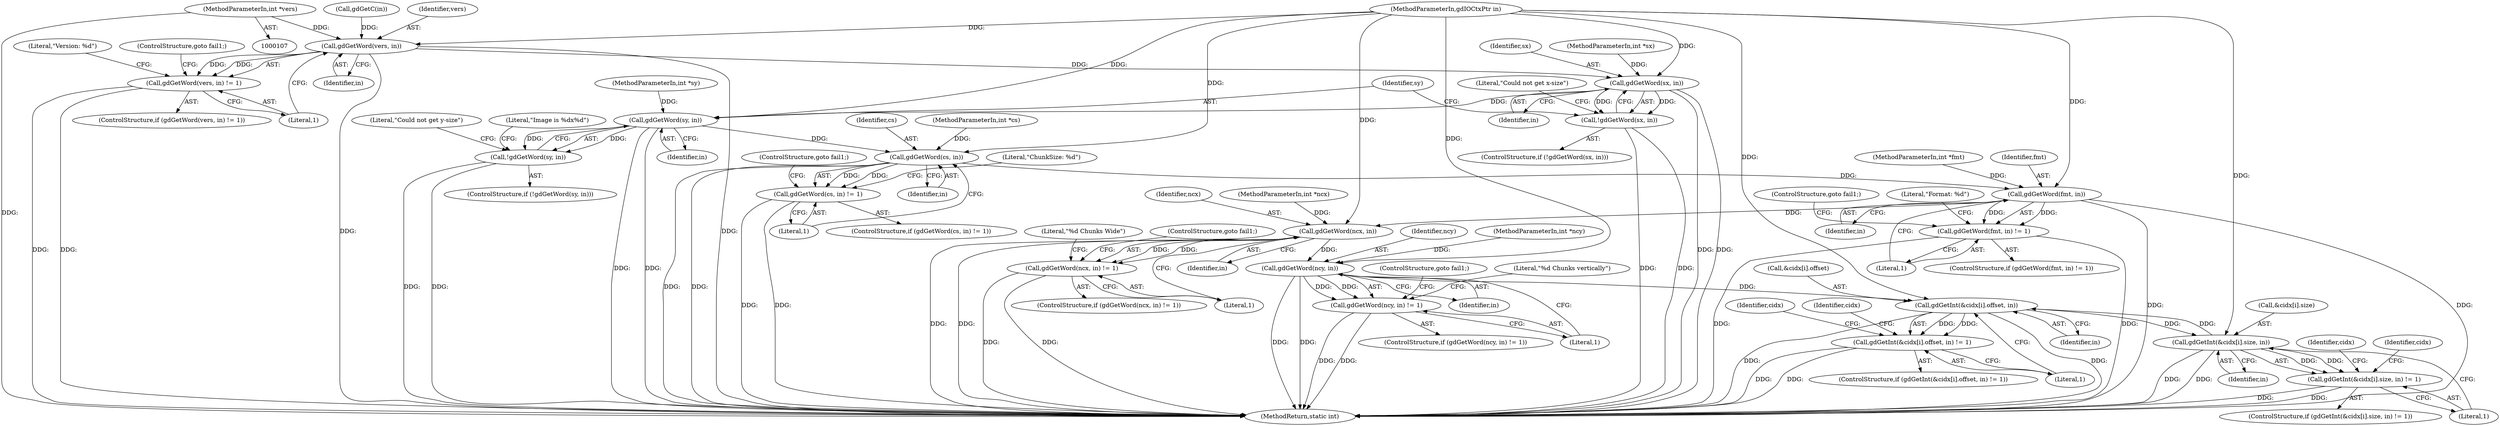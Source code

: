 digraph "0_php-src_7722455726bec8c53458a32851d2a87982cf0eac?w=1@pointer" {
"1000112" [label="(MethodParameterIn,int *vers)"];
"1000174" [label="(Call,gdGetWord(vers, in))"];
"1000173" [label="(Call,gdGetWord(vers, in) != 1)"];
"1000204" [label="(Call,gdGetWord(sx, in))"];
"1000203" [label="(Call,!gdGetWord(sx, in))"];
"1000214" [label="(Call,gdGetWord(sy, in))"];
"1000213" [label="(Call,!gdGetWord(sy, in))"];
"1000231" [label="(Call,gdGetWord(cs, in))"];
"1000230" [label="(Call,gdGetWord(cs, in) != 1)"];
"1000261" [label="(Call,gdGetWord(fmt, in))"];
"1000260" [label="(Call,gdGetWord(fmt, in) != 1)"];
"1000301" [label="(Call,gdGetWord(ncx, in))"];
"1000300" [label="(Call,gdGetWord(ncx, in) != 1)"];
"1000314" [label="(Call,gdGetWord(ncy, in))"];
"1000313" [label="(Call,gdGetWord(ncy, in) != 1)"];
"1000382" [label="(Call,gdGetInt(&cidx[i].offset, in))"];
"1000381" [label="(Call,gdGetInt(&cidx[i].offset, in) != 1)"];
"1000397" [label="(Call,gdGetInt(&cidx[i].size, in))"];
"1000396" [label="(Call,gdGetInt(&cidx[i].size, in) != 1)"];
"1000224" [label="(Literal,\"Image is %dx%d\")"];
"1000173" [label="(Call,gdGetWord(vers, in) != 1)"];
"1000204" [label="(Call,gdGetWord(sx, in))"];
"1000299" [label="(ControlStructure,if (gdGetWord(ncx, in) != 1))"];
"1000177" [label="(Literal,1)"];
"1000239" [label="(Literal,\"ChunkSize: %d\")"];
"1000114" [label="(MethodParameterIn,int *ncx)"];
"1000220" [label="(Literal,\"Could not get y-size\")"];
"1000313" [label="(Call,gdGetWord(ncy, in) != 1)"];
"1000389" [label="(Identifier,in)"];
"1000210" [label="(Literal,\"Could not get x-size\")"];
"1000309" [label="(Literal,\"%d Chunks Wide\")"];
"1000203" [label="(Call,!gdGetWord(sx, in))"];
"1000383" [label="(Call,&cidx[i].offset)"];
"1000264" [label="(Literal,1)"];
"1000390" [label="(Literal,1)"];
"1000314" [label="(Call,gdGetWord(ncy, in))"];
"1000115" [label="(MethodParameterIn,int *ncy)"];
"1000380" [label="(ControlStructure,if (gdGetInt(&cidx[i].offset, in) != 1))"];
"1000212" [label="(ControlStructure,if (!gdGetWord(sy, in)))"];
"1000381" [label="(Call,gdGetInt(&cidx[i].offset, in) != 1)"];
"1000182" [label="(Literal,\"Version: %d\")"];
"1000174" [label="(Call,gdGetWord(vers, in))"];
"1000230" [label="(Call,gdGetWord(cs, in) != 1)"];
"1000261" [label="(Call,gdGetWord(fmt, in))"];
"1000110" [label="(MethodParameterIn,int *sy)"];
"1000269" [label="(Literal,\"Format: %d\")"];
"1000266" [label="(ControlStructure,goto fail1;)"];
"1000315" [label="(Identifier,ncy)"];
"1000408" [label="(Identifier,cidx)"];
"1000234" [label="(Literal,1)"];
"1000214" [label="(Call,gdGetWord(sy, in))"];
"1000442" [label="(MethodReturn,static int)"];
"1000108" [label="(MethodParameterIn,gdIOCtxPtr in)"];
"1000395" [label="(ControlStructure,if (gdGetInt(&cidx[i].size, in) != 1))"];
"1000397" [label="(Call,gdGetInt(&cidx[i].size, in))"];
"1000415" [label="(Identifier,cidx)"];
"1000229" [label="(ControlStructure,if (gdGetWord(cs, in) != 1))"];
"1000205" [label="(Identifier,sx)"];
"1000259" [label="(ControlStructure,if (gdGetWord(fmt, in) != 1))"];
"1000236" [label="(ControlStructure,goto fail1;)"];
"1000302" [label="(Identifier,ncx)"];
"1000176" [label="(Identifier,in)"];
"1000213" [label="(Call,!gdGetWord(sy, in))"];
"1000233" [label="(Identifier,in)"];
"1000301" [label="(Call,gdGetWord(ncx, in))"];
"1000382" [label="(Call,gdGetInt(&cidx[i].offset, in))"];
"1000405" [label="(Literal,1)"];
"1000112" [label="(MethodParameterIn,int *vers)"];
"1000111" [label="(MethodParameterIn,int *cs)"];
"1000231" [label="(Call,gdGetWord(cs, in))"];
"1000139" [label="(Call,gdGetC(in))"];
"1000260" [label="(Call,gdGetWord(fmt, in) != 1)"];
"1000306" [label="(ControlStructure,goto fail1;)"];
"1000215" [label="(Identifier,sy)"];
"1000175" [label="(Identifier,vers)"];
"1000206" [label="(Identifier,in)"];
"1000319" [label="(ControlStructure,goto fail1;)"];
"1000113" [label="(MethodParameterIn,int *fmt)"];
"1000312" [label="(ControlStructure,if (gdGetWord(ncy, in) != 1))"];
"1000300" [label="(Call,gdGetWord(ncx, in) != 1)"];
"1000109" [label="(MethodParameterIn,int *sx)"];
"1000303" [label="(Identifier,in)"];
"1000232" [label="(Identifier,cs)"];
"1000304" [label="(Literal,1)"];
"1000396" [label="(Call,gdGetInt(&cidx[i].size, in) != 1)"];
"1000317" [label="(Literal,1)"];
"1000401" [label="(Identifier,cidx)"];
"1000398" [label="(Call,&cidx[i].size)"];
"1000172" [label="(ControlStructure,if (gdGetWord(vers, in) != 1))"];
"1000216" [label="(Identifier,in)"];
"1000393" [label="(Identifier,cidx)"];
"1000179" [label="(ControlStructure,goto fail1;)"];
"1000262" [label="(Identifier,fmt)"];
"1000202" [label="(ControlStructure,if (!gdGetWord(sx, in)))"];
"1000316" [label="(Identifier,in)"];
"1000322" [label="(Literal,\"%d Chunks vertically\")"];
"1000404" [label="(Identifier,in)"];
"1000263" [label="(Identifier,in)"];
"1000112" -> "1000107"  [label="AST: "];
"1000112" -> "1000442"  [label="DDG: "];
"1000112" -> "1000174"  [label="DDG: "];
"1000174" -> "1000173"  [label="AST: "];
"1000174" -> "1000176"  [label="CFG: "];
"1000175" -> "1000174"  [label="AST: "];
"1000176" -> "1000174"  [label="AST: "];
"1000177" -> "1000174"  [label="CFG: "];
"1000174" -> "1000442"  [label="DDG: "];
"1000174" -> "1000442"  [label="DDG: "];
"1000174" -> "1000173"  [label="DDG: "];
"1000174" -> "1000173"  [label="DDG: "];
"1000139" -> "1000174"  [label="DDG: "];
"1000108" -> "1000174"  [label="DDG: "];
"1000174" -> "1000204"  [label="DDG: "];
"1000173" -> "1000172"  [label="AST: "];
"1000173" -> "1000177"  [label="CFG: "];
"1000177" -> "1000173"  [label="AST: "];
"1000179" -> "1000173"  [label="CFG: "];
"1000182" -> "1000173"  [label="CFG: "];
"1000173" -> "1000442"  [label="DDG: "];
"1000173" -> "1000442"  [label="DDG: "];
"1000204" -> "1000203"  [label="AST: "];
"1000204" -> "1000206"  [label="CFG: "];
"1000205" -> "1000204"  [label="AST: "];
"1000206" -> "1000204"  [label="AST: "];
"1000203" -> "1000204"  [label="CFG: "];
"1000204" -> "1000442"  [label="DDG: "];
"1000204" -> "1000442"  [label="DDG: "];
"1000204" -> "1000203"  [label="DDG: "];
"1000204" -> "1000203"  [label="DDG: "];
"1000109" -> "1000204"  [label="DDG: "];
"1000108" -> "1000204"  [label="DDG: "];
"1000204" -> "1000214"  [label="DDG: "];
"1000203" -> "1000202"  [label="AST: "];
"1000210" -> "1000203"  [label="CFG: "];
"1000215" -> "1000203"  [label="CFG: "];
"1000203" -> "1000442"  [label="DDG: "];
"1000203" -> "1000442"  [label="DDG: "];
"1000214" -> "1000213"  [label="AST: "];
"1000214" -> "1000216"  [label="CFG: "];
"1000215" -> "1000214"  [label="AST: "];
"1000216" -> "1000214"  [label="AST: "];
"1000213" -> "1000214"  [label="CFG: "];
"1000214" -> "1000442"  [label="DDG: "];
"1000214" -> "1000442"  [label="DDG: "];
"1000214" -> "1000213"  [label="DDG: "];
"1000214" -> "1000213"  [label="DDG: "];
"1000110" -> "1000214"  [label="DDG: "];
"1000108" -> "1000214"  [label="DDG: "];
"1000214" -> "1000231"  [label="DDG: "];
"1000213" -> "1000212"  [label="AST: "];
"1000220" -> "1000213"  [label="CFG: "];
"1000224" -> "1000213"  [label="CFG: "];
"1000213" -> "1000442"  [label="DDG: "];
"1000213" -> "1000442"  [label="DDG: "];
"1000231" -> "1000230"  [label="AST: "];
"1000231" -> "1000233"  [label="CFG: "];
"1000232" -> "1000231"  [label="AST: "];
"1000233" -> "1000231"  [label="AST: "];
"1000234" -> "1000231"  [label="CFG: "];
"1000231" -> "1000442"  [label="DDG: "];
"1000231" -> "1000442"  [label="DDG: "];
"1000231" -> "1000230"  [label="DDG: "];
"1000231" -> "1000230"  [label="DDG: "];
"1000111" -> "1000231"  [label="DDG: "];
"1000108" -> "1000231"  [label="DDG: "];
"1000231" -> "1000261"  [label="DDG: "];
"1000230" -> "1000229"  [label="AST: "];
"1000230" -> "1000234"  [label="CFG: "];
"1000234" -> "1000230"  [label="AST: "];
"1000236" -> "1000230"  [label="CFG: "];
"1000239" -> "1000230"  [label="CFG: "];
"1000230" -> "1000442"  [label="DDG: "];
"1000230" -> "1000442"  [label="DDG: "];
"1000261" -> "1000260"  [label="AST: "];
"1000261" -> "1000263"  [label="CFG: "];
"1000262" -> "1000261"  [label="AST: "];
"1000263" -> "1000261"  [label="AST: "];
"1000264" -> "1000261"  [label="CFG: "];
"1000261" -> "1000442"  [label="DDG: "];
"1000261" -> "1000442"  [label="DDG: "];
"1000261" -> "1000260"  [label="DDG: "];
"1000261" -> "1000260"  [label="DDG: "];
"1000113" -> "1000261"  [label="DDG: "];
"1000108" -> "1000261"  [label="DDG: "];
"1000261" -> "1000301"  [label="DDG: "];
"1000260" -> "1000259"  [label="AST: "];
"1000260" -> "1000264"  [label="CFG: "];
"1000264" -> "1000260"  [label="AST: "];
"1000266" -> "1000260"  [label="CFG: "];
"1000269" -> "1000260"  [label="CFG: "];
"1000260" -> "1000442"  [label="DDG: "];
"1000260" -> "1000442"  [label="DDG: "];
"1000301" -> "1000300"  [label="AST: "];
"1000301" -> "1000303"  [label="CFG: "];
"1000302" -> "1000301"  [label="AST: "];
"1000303" -> "1000301"  [label="AST: "];
"1000304" -> "1000301"  [label="CFG: "];
"1000301" -> "1000442"  [label="DDG: "];
"1000301" -> "1000442"  [label="DDG: "];
"1000301" -> "1000300"  [label="DDG: "];
"1000301" -> "1000300"  [label="DDG: "];
"1000114" -> "1000301"  [label="DDG: "];
"1000108" -> "1000301"  [label="DDG: "];
"1000301" -> "1000314"  [label="DDG: "];
"1000300" -> "1000299"  [label="AST: "];
"1000300" -> "1000304"  [label="CFG: "];
"1000304" -> "1000300"  [label="AST: "];
"1000306" -> "1000300"  [label="CFG: "];
"1000309" -> "1000300"  [label="CFG: "];
"1000300" -> "1000442"  [label="DDG: "];
"1000300" -> "1000442"  [label="DDG: "];
"1000314" -> "1000313"  [label="AST: "];
"1000314" -> "1000316"  [label="CFG: "];
"1000315" -> "1000314"  [label="AST: "];
"1000316" -> "1000314"  [label="AST: "];
"1000317" -> "1000314"  [label="CFG: "];
"1000314" -> "1000442"  [label="DDG: "];
"1000314" -> "1000442"  [label="DDG: "];
"1000314" -> "1000313"  [label="DDG: "];
"1000314" -> "1000313"  [label="DDG: "];
"1000115" -> "1000314"  [label="DDG: "];
"1000108" -> "1000314"  [label="DDG: "];
"1000314" -> "1000382"  [label="DDG: "];
"1000313" -> "1000312"  [label="AST: "];
"1000313" -> "1000317"  [label="CFG: "];
"1000317" -> "1000313"  [label="AST: "];
"1000319" -> "1000313"  [label="CFG: "];
"1000322" -> "1000313"  [label="CFG: "];
"1000313" -> "1000442"  [label="DDG: "];
"1000313" -> "1000442"  [label="DDG: "];
"1000382" -> "1000381"  [label="AST: "];
"1000382" -> "1000389"  [label="CFG: "];
"1000383" -> "1000382"  [label="AST: "];
"1000389" -> "1000382"  [label="AST: "];
"1000390" -> "1000382"  [label="CFG: "];
"1000382" -> "1000442"  [label="DDG: "];
"1000382" -> "1000442"  [label="DDG: "];
"1000382" -> "1000381"  [label="DDG: "];
"1000382" -> "1000381"  [label="DDG: "];
"1000397" -> "1000382"  [label="DDG: "];
"1000108" -> "1000382"  [label="DDG: "];
"1000382" -> "1000397"  [label="DDG: "];
"1000381" -> "1000380"  [label="AST: "];
"1000381" -> "1000390"  [label="CFG: "];
"1000390" -> "1000381"  [label="AST: "];
"1000393" -> "1000381"  [label="CFG: "];
"1000401" -> "1000381"  [label="CFG: "];
"1000381" -> "1000442"  [label="DDG: "];
"1000381" -> "1000442"  [label="DDG: "];
"1000397" -> "1000396"  [label="AST: "];
"1000397" -> "1000404"  [label="CFG: "];
"1000398" -> "1000397"  [label="AST: "];
"1000404" -> "1000397"  [label="AST: "];
"1000405" -> "1000397"  [label="CFG: "];
"1000397" -> "1000442"  [label="DDG: "];
"1000397" -> "1000442"  [label="DDG: "];
"1000397" -> "1000396"  [label="DDG: "];
"1000397" -> "1000396"  [label="DDG: "];
"1000108" -> "1000397"  [label="DDG: "];
"1000396" -> "1000395"  [label="AST: "];
"1000396" -> "1000405"  [label="CFG: "];
"1000405" -> "1000396"  [label="AST: "];
"1000408" -> "1000396"  [label="CFG: "];
"1000415" -> "1000396"  [label="CFG: "];
"1000396" -> "1000442"  [label="DDG: "];
"1000396" -> "1000442"  [label="DDG: "];
}
